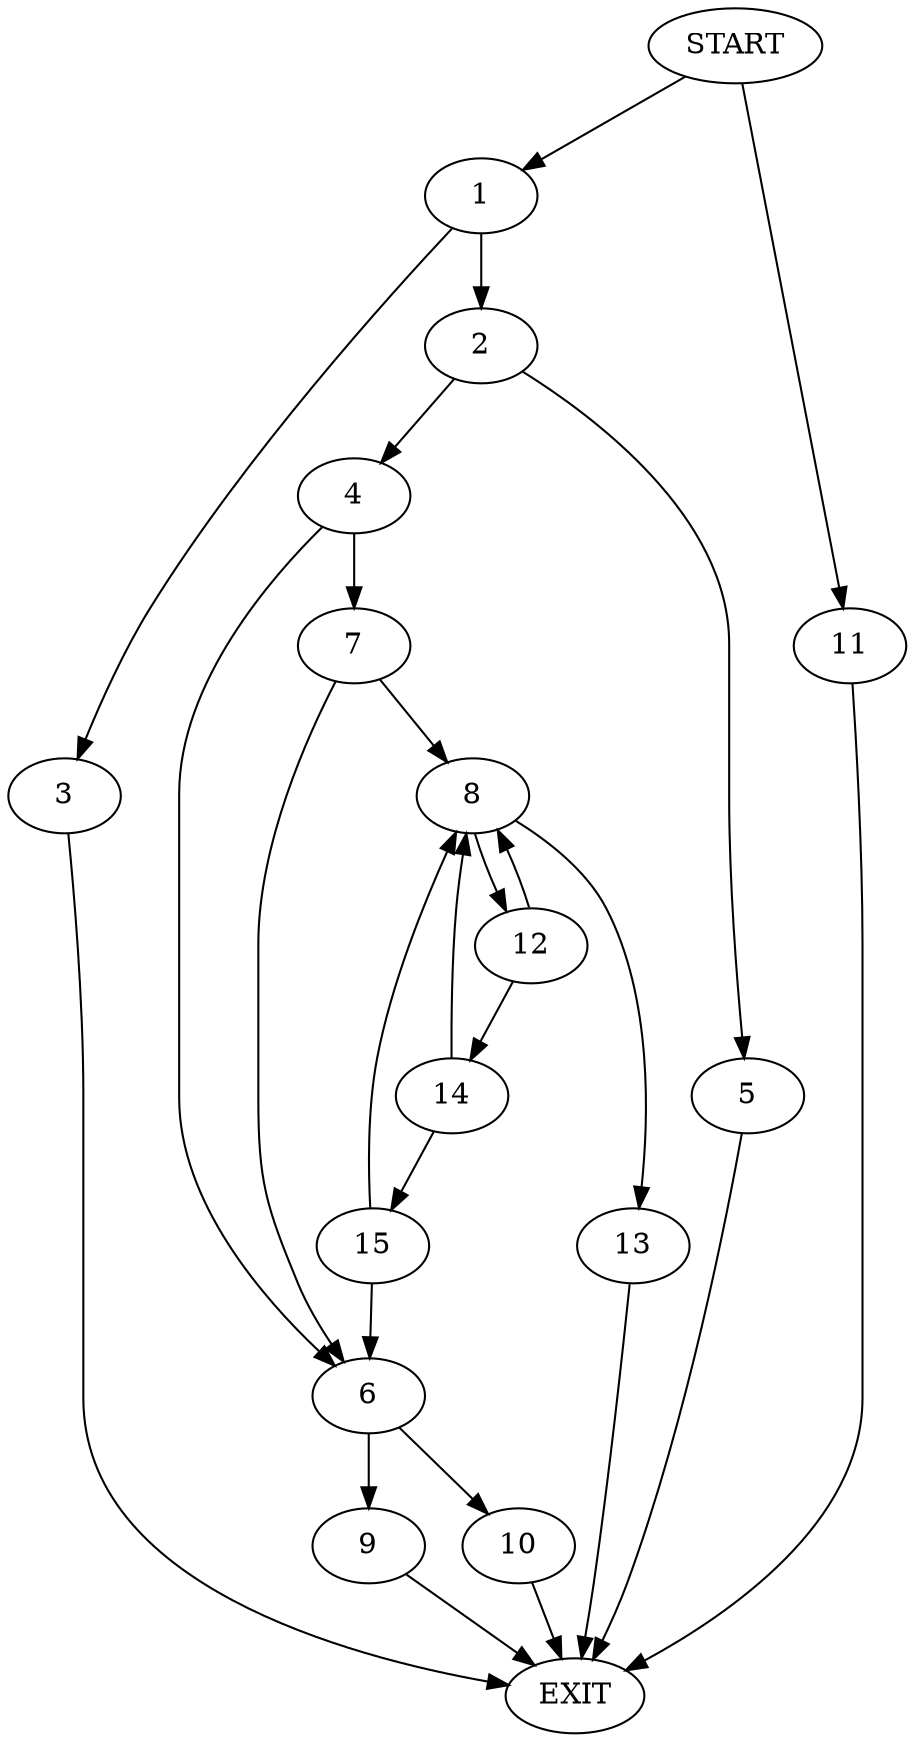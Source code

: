 digraph {
0 [label="START"]
16 [label="EXIT"]
0 -> 1
1 -> 2
1 -> 3
3 -> 16
2 -> 4
2 -> 5
4 -> 6
4 -> 7
5 -> 16
7 -> 6
7 -> 8
6 -> 9
6 -> 10
0 -> 11
11 -> 16
8 -> 12
8 -> 13
13 -> 16
12 -> 8
12 -> 14
14 -> 8
14 -> 15
15 -> 6
15 -> 8
9 -> 16
10 -> 16
}
